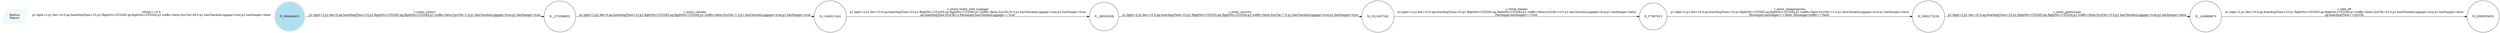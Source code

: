 digraph reaction_graph {
   rankdir=LR;
   Node [shape = circle];
   BigSim_Report [shape = parallelogram color = aliceblue style=filled label="BigSim
Report"];
BigSim_Report -> N_898446431[color = aliceblue label = "wExpr==0.0
p1.light=2,p1.fee=10.0,ap.boardingTime=23,p1.flightNo=CZ3265,ap.flightNo=CZ3264,p1.traffic=false,SysClk=49.0,p1.hasCheckinLuggage=true,p1.hasDanger=false"];
 N_898446431
 [shape=circle, color=lightblue2, style=filled];
N_1521607242[ label="N_1521607242"];
 N_1521607242 -> N_17597913[ label = "r_check_danger
p1.light=2,p1.fee=10.0,ap.boardingTime=23,p1.flightNo=CZ3265,ap.flightNo=CZ3264,p1.traffic=false,SysClk=10.0,p1.hasCheckinLuggage=true,p1.hasDanger=false
Passenger.hasDanger=='true'"];
N__88505628[ label="N__88505628"];
 N__88505628 -> N_1521607242[ label = "r_enter_security
p1.light=2,p1.fee=10.0,ap.boardingTime=23,p1.flightNo=CZ3265,ap.flightNo=CZ3264,p1.traffic=false,SysClk=7.0,p1.hasCheckinLuggage=true,p1.hasDanger=true
"];
N__424968870[ label="N__424968870"];
 N__424968870 -> N_2095035623[ label = "r_take_off
p1.light=2,p1.fee=10.0,ap.boardingTime=23,p1.flightNo=CZ3265,ap.flightNo=CZ3264,p1.traffic=false,SysClk=23.0,p1.hasCheckinLuggage=true,p1.hasDanger=false
ap.boardingTime==SysClk"];
N_2095035623[ label="N_2095035623"];
N_1345011341[ label="N_1345011341"];
 N_1345011341 -> N__88505628[ label = "r_check_ticket_with_Luggage
p1.light=2,p1.fee=10.0,ap.boardingTime=23,p1.flightNo=CZ3265,ap.flightNo=CZ3264,p1.traffic=false,SysClk=6.0,p1.hasCheckinLuggage=true,p1.hasDanger=true
ap.boardingTime-SysClk>3,Passenger.hasCheckinLuggage=='true'"];
N__375398622[ label="N__375398622"];
 N__375398622 -> N_1345011341[ label = "r_enter_checkin
p1.light=2,p1.fee=0,ap.boardingTime=23,p1.flightNo=CZ3265,ap.flightNo=CZ3264,p1.traffic=false,SysClk=1.0,p1.hasCheckinLuggage=true,p1.hasDanger=true
"];
N_898446431[ shape = doublecircle, color=lightblue2, style=filled, label="N_898446431"];
 N_898446431 -> N__375398622[ label = "r_enter_airport
p1.light=2,p1.fee=0,ap.boardingTime=23,p1.flightNo=CZ3265,ap.flightNo=CZ3264,p1.traffic=false,SysClk=1.0,p1.hasCheckinLuggage=true,p1.hasDanger=true
"];
N_2092273230[ label="N_2092273230"];
 N_2092273230 -> N__424968870[ label = "r_enter_gatelounge
p1.light=2,p1.fee=10.0,ap.boardingTime=23,p1.flightNo=CZ3265,ap.flightNo=CZ3264,p1.traffic=false,SysClk=13.0,p1.hasCheckinLuggage=true,p1.hasDanger=false
"];
N_17597913[ label="N_17597913"];
 N_17597913 -> N_2092273230[ label = "r_enter_shoppingzone
p1.light=2,p1.fee=10.0,ap.boardingTime=23,p1.flightNo=CZ3265,ap.flightNo=CZ3264,p1.traffic=false,SysClk=11.0,p1.hasCheckinLuggage=true,p1.hasDanger=false
Passenger.hasDanger=='false',Passenger.traffic=='false'"];
}
